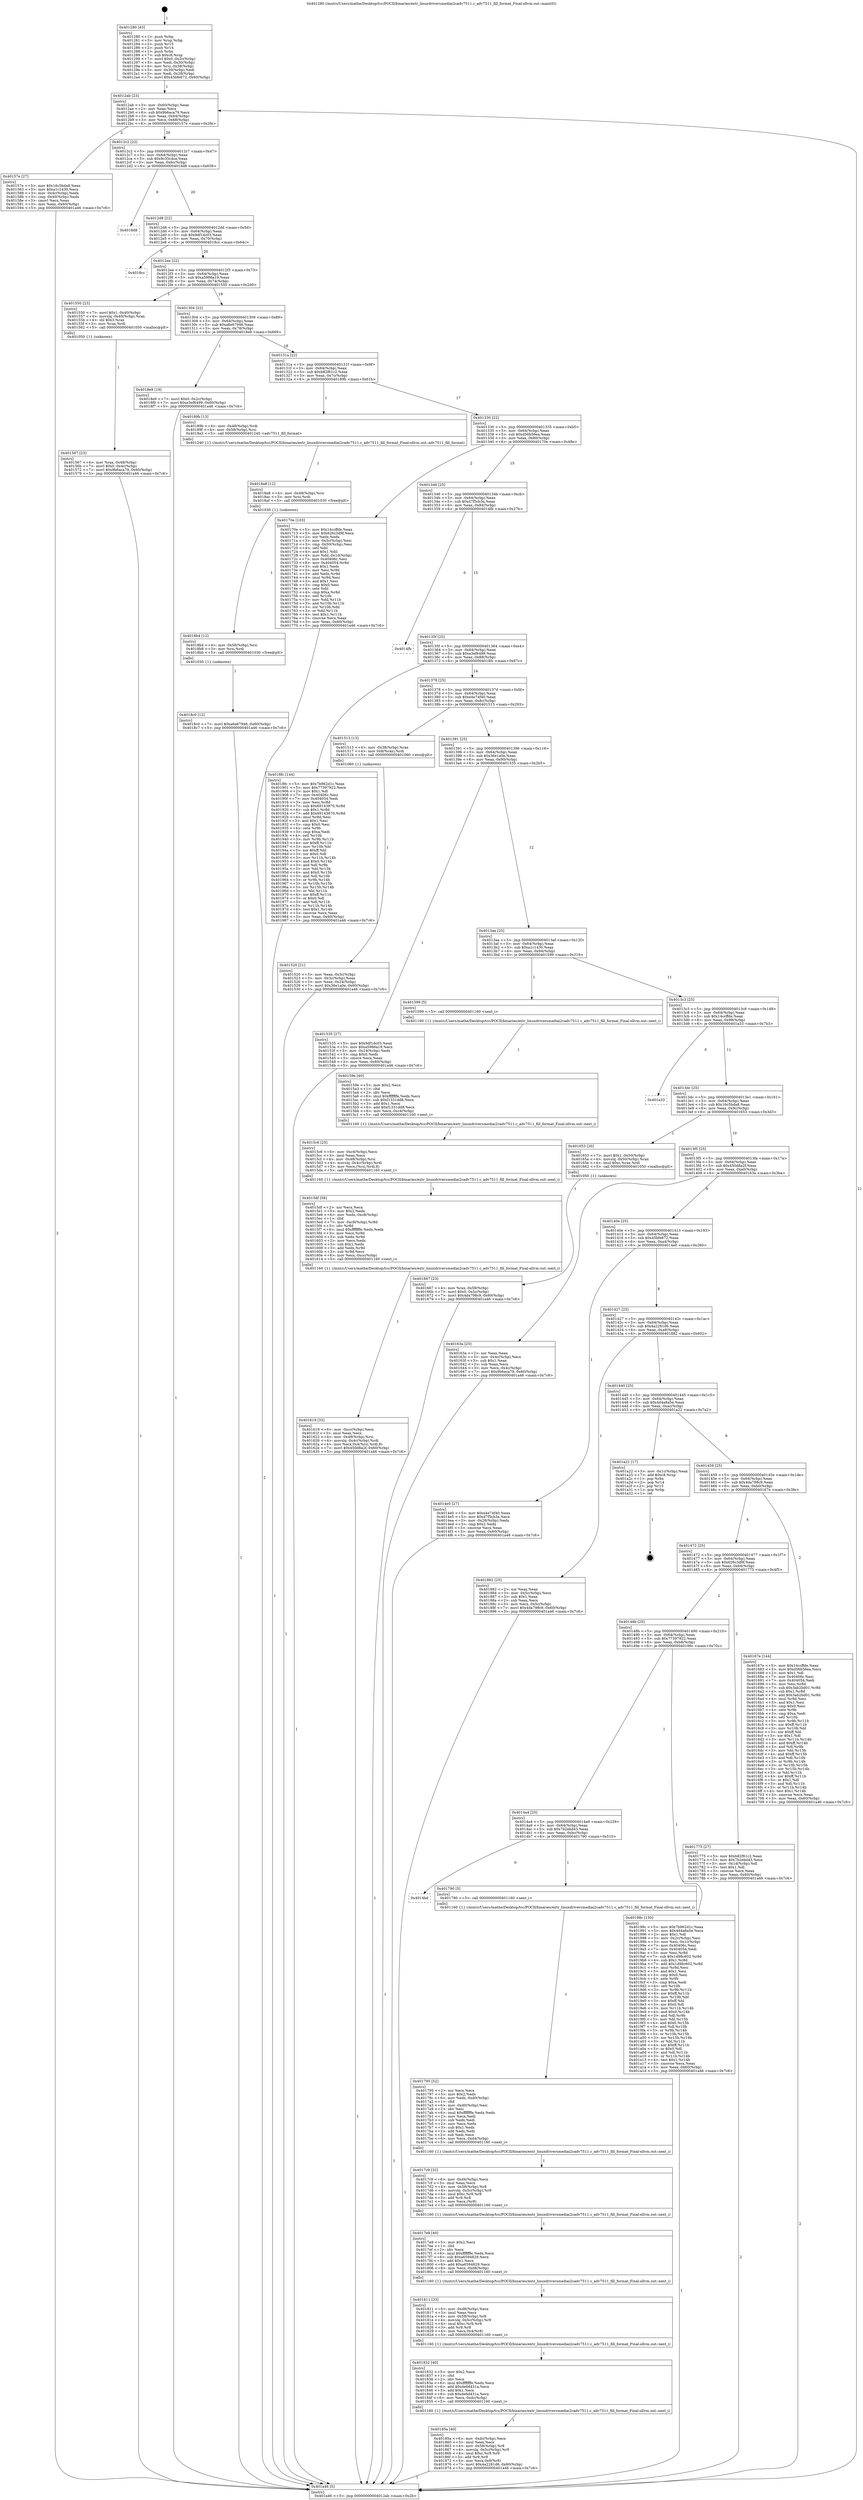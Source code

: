 digraph "0x401280" {
  label = "0x401280 (/mnt/c/Users/mathe/Desktop/tcc/POCII/binaries/extr_linuxdriversmediai2cadv7511.c_adv7511_fill_format_Final-ollvm.out::main(0))"
  labelloc = "t"
  node[shape=record]

  Entry [label="",width=0.3,height=0.3,shape=circle,fillcolor=black,style=filled]
  "0x4012ab" [label="{
     0x4012ab [23]\l
     | [instrs]\l
     &nbsp;&nbsp;0x4012ab \<+3\>: mov -0x60(%rbp),%eax\l
     &nbsp;&nbsp;0x4012ae \<+2\>: mov %eax,%ecx\l
     &nbsp;&nbsp;0x4012b0 \<+6\>: sub $0x9b6aca79,%ecx\l
     &nbsp;&nbsp;0x4012b6 \<+3\>: mov %eax,-0x64(%rbp)\l
     &nbsp;&nbsp;0x4012b9 \<+3\>: mov %ecx,-0x68(%rbp)\l
     &nbsp;&nbsp;0x4012bc \<+6\>: je 000000000040157e \<main+0x2fe\>\l
  }"]
  "0x40157e" [label="{
     0x40157e [27]\l
     | [instrs]\l
     &nbsp;&nbsp;0x40157e \<+5\>: mov $0x16c5bda8,%eax\l
     &nbsp;&nbsp;0x401583 \<+5\>: mov $0xa1c1430,%ecx\l
     &nbsp;&nbsp;0x401588 \<+3\>: mov -0x4c(%rbp),%edx\l
     &nbsp;&nbsp;0x40158b \<+3\>: cmp -0x40(%rbp),%edx\l
     &nbsp;&nbsp;0x40158e \<+3\>: cmovl %ecx,%eax\l
     &nbsp;&nbsp;0x401591 \<+3\>: mov %eax,-0x60(%rbp)\l
     &nbsp;&nbsp;0x401594 \<+5\>: jmp 0000000000401a46 \<main+0x7c6\>\l
  }"]
  "0x4012c2" [label="{
     0x4012c2 [22]\l
     | [instrs]\l
     &nbsp;&nbsp;0x4012c2 \<+5\>: jmp 00000000004012c7 \<main+0x47\>\l
     &nbsp;&nbsp;0x4012c7 \<+3\>: mov -0x64(%rbp),%eax\l
     &nbsp;&nbsp;0x4012ca \<+5\>: sub $0x9c35c4ca,%eax\l
     &nbsp;&nbsp;0x4012cf \<+3\>: mov %eax,-0x6c(%rbp)\l
     &nbsp;&nbsp;0x4012d2 \<+6\>: je 00000000004018d8 \<main+0x658\>\l
  }"]
  Exit [label="",width=0.3,height=0.3,shape=circle,fillcolor=black,style=filled,peripheries=2]
  "0x4018d8" [label="{
     0x4018d8\l
  }", style=dashed]
  "0x4012d8" [label="{
     0x4012d8 [22]\l
     | [instrs]\l
     &nbsp;&nbsp;0x4012d8 \<+5\>: jmp 00000000004012dd \<main+0x5d\>\l
     &nbsp;&nbsp;0x4012dd \<+3\>: mov -0x64(%rbp),%eax\l
     &nbsp;&nbsp;0x4012e0 \<+5\>: sub $0x9df1dc03,%eax\l
     &nbsp;&nbsp;0x4012e5 \<+3\>: mov %eax,-0x70(%rbp)\l
     &nbsp;&nbsp;0x4012e8 \<+6\>: je 00000000004018cc \<main+0x64c\>\l
  }"]
  "0x4018c0" [label="{
     0x4018c0 [12]\l
     | [instrs]\l
     &nbsp;&nbsp;0x4018c0 \<+7\>: movl $0xa6e67946,-0x60(%rbp)\l
     &nbsp;&nbsp;0x4018c7 \<+5\>: jmp 0000000000401a46 \<main+0x7c6\>\l
  }"]
  "0x4018cc" [label="{
     0x4018cc\l
  }", style=dashed]
  "0x4012ee" [label="{
     0x4012ee [22]\l
     | [instrs]\l
     &nbsp;&nbsp;0x4012ee \<+5\>: jmp 00000000004012f3 \<main+0x73\>\l
     &nbsp;&nbsp;0x4012f3 \<+3\>: mov -0x64(%rbp),%eax\l
     &nbsp;&nbsp;0x4012f6 \<+5\>: sub $0xa5986a19,%eax\l
     &nbsp;&nbsp;0x4012fb \<+3\>: mov %eax,-0x74(%rbp)\l
     &nbsp;&nbsp;0x4012fe \<+6\>: je 0000000000401550 \<main+0x2d0\>\l
  }"]
  "0x4018b4" [label="{
     0x4018b4 [12]\l
     | [instrs]\l
     &nbsp;&nbsp;0x4018b4 \<+4\>: mov -0x58(%rbp),%rsi\l
     &nbsp;&nbsp;0x4018b8 \<+3\>: mov %rsi,%rdi\l
     &nbsp;&nbsp;0x4018bb \<+5\>: call 0000000000401030 \<free@plt\>\l
     | [calls]\l
     &nbsp;&nbsp;0x401030 \{1\} (unknown)\l
  }"]
  "0x401550" [label="{
     0x401550 [23]\l
     | [instrs]\l
     &nbsp;&nbsp;0x401550 \<+7\>: movl $0x1,-0x40(%rbp)\l
     &nbsp;&nbsp;0x401557 \<+4\>: movslq -0x40(%rbp),%rax\l
     &nbsp;&nbsp;0x40155b \<+4\>: shl $0x3,%rax\l
     &nbsp;&nbsp;0x40155f \<+3\>: mov %rax,%rdi\l
     &nbsp;&nbsp;0x401562 \<+5\>: call 0000000000401050 \<malloc@plt\>\l
     | [calls]\l
     &nbsp;&nbsp;0x401050 \{1\} (unknown)\l
  }"]
  "0x401304" [label="{
     0x401304 [22]\l
     | [instrs]\l
     &nbsp;&nbsp;0x401304 \<+5\>: jmp 0000000000401309 \<main+0x89\>\l
     &nbsp;&nbsp;0x401309 \<+3\>: mov -0x64(%rbp),%eax\l
     &nbsp;&nbsp;0x40130c \<+5\>: sub $0xa6e67946,%eax\l
     &nbsp;&nbsp;0x401311 \<+3\>: mov %eax,-0x78(%rbp)\l
     &nbsp;&nbsp;0x401314 \<+6\>: je 00000000004018e9 \<main+0x669\>\l
  }"]
  "0x4018a8" [label="{
     0x4018a8 [12]\l
     | [instrs]\l
     &nbsp;&nbsp;0x4018a8 \<+4\>: mov -0x48(%rbp),%rsi\l
     &nbsp;&nbsp;0x4018ac \<+3\>: mov %rsi,%rdi\l
     &nbsp;&nbsp;0x4018af \<+5\>: call 0000000000401030 \<free@plt\>\l
     | [calls]\l
     &nbsp;&nbsp;0x401030 \{1\} (unknown)\l
  }"]
  "0x4018e9" [label="{
     0x4018e9 [19]\l
     | [instrs]\l
     &nbsp;&nbsp;0x4018e9 \<+7\>: movl $0x0,-0x2c(%rbp)\l
     &nbsp;&nbsp;0x4018f0 \<+7\>: movl $0xe3ef6499,-0x60(%rbp)\l
     &nbsp;&nbsp;0x4018f7 \<+5\>: jmp 0000000000401a46 \<main+0x7c6\>\l
  }"]
  "0x40131a" [label="{
     0x40131a [22]\l
     | [instrs]\l
     &nbsp;&nbsp;0x40131a \<+5\>: jmp 000000000040131f \<main+0x9f\>\l
     &nbsp;&nbsp;0x40131f \<+3\>: mov -0x64(%rbp),%eax\l
     &nbsp;&nbsp;0x401322 \<+5\>: sub $0xb82f61c2,%eax\l
     &nbsp;&nbsp;0x401327 \<+3\>: mov %eax,-0x7c(%rbp)\l
     &nbsp;&nbsp;0x40132a \<+6\>: je 000000000040189b \<main+0x61b\>\l
  }"]
  "0x40185a" [label="{
     0x40185a [40]\l
     | [instrs]\l
     &nbsp;&nbsp;0x40185a \<+6\>: mov -0xdc(%rbp),%ecx\l
     &nbsp;&nbsp;0x401860 \<+3\>: imul %eax,%ecx\l
     &nbsp;&nbsp;0x401863 \<+4\>: mov -0x58(%rbp),%r8\l
     &nbsp;&nbsp;0x401867 \<+4\>: movslq -0x5c(%rbp),%r9\l
     &nbsp;&nbsp;0x40186b \<+4\>: imul $0xc,%r9,%r9\l
     &nbsp;&nbsp;0x40186f \<+3\>: add %r9,%r8\l
     &nbsp;&nbsp;0x401872 \<+4\>: mov %ecx,0x8(%r8)\l
     &nbsp;&nbsp;0x401876 \<+7\>: movl $0x4a2281d6,-0x60(%rbp)\l
     &nbsp;&nbsp;0x40187d \<+5\>: jmp 0000000000401a46 \<main+0x7c6\>\l
  }"]
  "0x40189b" [label="{
     0x40189b [13]\l
     | [instrs]\l
     &nbsp;&nbsp;0x40189b \<+4\>: mov -0x48(%rbp),%rdi\l
     &nbsp;&nbsp;0x40189f \<+4\>: mov -0x58(%rbp),%rsi\l
     &nbsp;&nbsp;0x4018a3 \<+5\>: call 0000000000401240 \<adv7511_fill_format\>\l
     | [calls]\l
     &nbsp;&nbsp;0x401240 \{1\} (/mnt/c/Users/mathe/Desktop/tcc/POCII/binaries/extr_linuxdriversmediai2cadv7511.c_adv7511_fill_format_Final-ollvm.out::adv7511_fill_format)\l
  }"]
  "0x401330" [label="{
     0x401330 [22]\l
     | [instrs]\l
     &nbsp;&nbsp;0x401330 \<+5\>: jmp 0000000000401335 \<main+0xb5\>\l
     &nbsp;&nbsp;0x401335 \<+3\>: mov -0x64(%rbp),%eax\l
     &nbsp;&nbsp;0x401338 \<+5\>: sub $0xd56b56ea,%eax\l
     &nbsp;&nbsp;0x40133d \<+3\>: mov %eax,-0x80(%rbp)\l
     &nbsp;&nbsp;0x401340 \<+6\>: je 000000000040170e \<main+0x48e\>\l
  }"]
  "0x401832" [label="{
     0x401832 [40]\l
     | [instrs]\l
     &nbsp;&nbsp;0x401832 \<+5\>: mov $0x2,%ecx\l
     &nbsp;&nbsp;0x401837 \<+1\>: cltd\l
     &nbsp;&nbsp;0x401838 \<+2\>: idiv %ecx\l
     &nbsp;&nbsp;0x40183a \<+6\>: imul $0xfffffffe,%edx,%ecx\l
     &nbsp;&nbsp;0x401840 \<+6\>: add $0xde6d431a,%ecx\l
     &nbsp;&nbsp;0x401846 \<+3\>: add $0x1,%ecx\l
     &nbsp;&nbsp;0x401849 \<+6\>: sub $0xde6d431a,%ecx\l
     &nbsp;&nbsp;0x40184f \<+6\>: mov %ecx,-0xdc(%rbp)\l
     &nbsp;&nbsp;0x401855 \<+5\>: call 0000000000401160 \<next_i\>\l
     | [calls]\l
     &nbsp;&nbsp;0x401160 \{1\} (/mnt/c/Users/mathe/Desktop/tcc/POCII/binaries/extr_linuxdriversmediai2cadv7511.c_adv7511_fill_format_Final-ollvm.out::next_i)\l
  }"]
  "0x40170e" [label="{
     0x40170e [103]\l
     | [instrs]\l
     &nbsp;&nbsp;0x40170e \<+5\>: mov $0x14ccffde,%eax\l
     &nbsp;&nbsp;0x401713 \<+5\>: mov $0x626c3d9f,%ecx\l
     &nbsp;&nbsp;0x401718 \<+2\>: xor %edx,%edx\l
     &nbsp;&nbsp;0x40171a \<+3\>: mov -0x5c(%rbp),%esi\l
     &nbsp;&nbsp;0x40171d \<+3\>: cmp -0x50(%rbp),%esi\l
     &nbsp;&nbsp;0x401720 \<+4\>: setl %dil\l
     &nbsp;&nbsp;0x401724 \<+4\>: and $0x1,%dil\l
     &nbsp;&nbsp;0x401728 \<+4\>: mov %dil,-0x1d(%rbp)\l
     &nbsp;&nbsp;0x40172c \<+7\>: mov 0x40406c,%esi\l
     &nbsp;&nbsp;0x401733 \<+8\>: mov 0x404054,%r8d\l
     &nbsp;&nbsp;0x40173b \<+3\>: sub $0x1,%edx\l
     &nbsp;&nbsp;0x40173e \<+3\>: mov %esi,%r9d\l
     &nbsp;&nbsp;0x401741 \<+3\>: add %edx,%r9d\l
     &nbsp;&nbsp;0x401744 \<+4\>: imul %r9d,%esi\l
     &nbsp;&nbsp;0x401748 \<+3\>: and $0x1,%esi\l
     &nbsp;&nbsp;0x40174b \<+3\>: cmp $0x0,%esi\l
     &nbsp;&nbsp;0x40174e \<+4\>: sete %dil\l
     &nbsp;&nbsp;0x401752 \<+4\>: cmp $0xa,%r8d\l
     &nbsp;&nbsp;0x401756 \<+4\>: setl %r10b\l
     &nbsp;&nbsp;0x40175a \<+3\>: mov %dil,%r11b\l
     &nbsp;&nbsp;0x40175d \<+3\>: and %r10b,%r11b\l
     &nbsp;&nbsp;0x401760 \<+3\>: xor %r10b,%dil\l
     &nbsp;&nbsp;0x401763 \<+3\>: or %dil,%r11b\l
     &nbsp;&nbsp;0x401766 \<+4\>: test $0x1,%r11b\l
     &nbsp;&nbsp;0x40176a \<+3\>: cmovne %ecx,%eax\l
     &nbsp;&nbsp;0x40176d \<+3\>: mov %eax,-0x60(%rbp)\l
     &nbsp;&nbsp;0x401770 \<+5\>: jmp 0000000000401a46 \<main+0x7c6\>\l
  }"]
  "0x401346" [label="{
     0x401346 [25]\l
     | [instrs]\l
     &nbsp;&nbsp;0x401346 \<+5\>: jmp 000000000040134b \<main+0xcb\>\l
     &nbsp;&nbsp;0x40134b \<+3\>: mov -0x64(%rbp),%eax\l
     &nbsp;&nbsp;0x40134e \<+5\>: sub $0xd7f5cb3a,%eax\l
     &nbsp;&nbsp;0x401353 \<+6\>: mov %eax,-0x84(%rbp)\l
     &nbsp;&nbsp;0x401359 \<+6\>: je 00000000004014fb \<main+0x27b\>\l
  }"]
  "0x401811" [label="{
     0x401811 [33]\l
     | [instrs]\l
     &nbsp;&nbsp;0x401811 \<+6\>: mov -0xd8(%rbp),%ecx\l
     &nbsp;&nbsp;0x401817 \<+3\>: imul %eax,%ecx\l
     &nbsp;&nbsp;0x40181a \<+4\>: mov -0x58(%rbp),%r8\l
     &nbsp;&nbsp;0x40181e \<+4\>: movslq -0x5c(%rbp),%r9\l
     &nbsp;&nbsp;0x401822 \<+4\>: imul $0xc,%r9,%r9\l
     &nbsp;&nbsp;0x401826 \<+3\>: add %r9,%r8\l
     &nbsp;&nbsp;0x401829 \<+4\>: mov %ecx,0x4(%r8)\l
     &nbsp;&nbsp;0x40182d \<+5\>: call 0000000000401160 \<next_i\>\l
     | [calls]\l
     &nbsp;&nbsp;0x401160 \{1\} (/mnt/c/Users/mathe/Desktop/tcc/POCII/binaries/extr_linuxdriversmediai2cadv7511.c_adv7511_fill_format_Final-ollvm.out::next_i)\l
  }"]
  "0x4014fb" [label="{
     0x4014fb\l
  }", style=dashed]
  "0x40135f" [label="{
     0x40135f [25]\l
     | [instrs]\l
     &nbsp;&nbsp;0x40135f \<+5\>: jmp 0000000000401364 \<main+0xe4\>\l
     &nbsp;&nbsp;0x401364 \<+3\>: mov -0x64(%rbp),%eax\l
     &nbsp;&nbsp;0x401367 \<+5\>: sub $0xe3ef6499,%eax\l
     &nbsp;&nbsp;0x40136c \<+6\>: mov %eax,-0x88(%rbp)\l
     &nbsp;&nbsp;0x401372 \<+6\>: je 00000000004018fc \<main+0x67c\>\l
  }"]
  "0x4017e9" [label="{
     0x4017e9 [40]\l
     | [instrs]\l
     &nbsp;&nbsp;0x4017e9 \<+5\>: mov $0x2,%ecx\l
     &nbsp;&nbsp;0x4017ee \<+1\>: cltd\l
     &nbsp;&nbsp;0x4017ef \<+2\>: idiv %ecx\l
     &nbsp;&nbsp;0x4017f1 \<+6\>: imul $0xfffffffe,%edx,%ecx\l
     &nbsp;&nbsp;0x4017f7 \<+6\>: sub $0xa6594829,%ecx\l
     &nbsp;&nbsp;0x4017fd \<+3\>: add $0x1,%ecx\l
     &nbsp;&nbsp;0x401800 \<+6\>: add $0xa6594829,%ecx\l
     &nbsp;&nbsp;0x401806 \<+6\>: mov %ecx,-0xd8(%rbp)\l
     &nbsp;&nbsp;0x40180c \<+5\>: call 0000000000401160 \<next_i\>\l
     | [calls]\l
     &nbsp;&nbsp;0x401160 \{1\} (/mnt/c/Users/mathe/Desktop/tcc/POCII/binaries/extr_linuxdriversmediai2cadv7511.c_adv7511_fill_format_Final-ollvm.out::next_i)\l
  }"]
  "0x4018fc" [label="{
     0x4018fc [144]\l
     | [instrs]\l
     &nbsp;&nbsp;0x4018fc \<+5\>: mov $0x7b962d1c,%eax\l
     &nbsp;&nbsp;0x401901 \<+5\>: mov $0x77397922,%ecx\l
     &nbsp;&nbsp;0x401906 \<+2\>: mov $0x1,%dl\l
     &nbsp;&nbsp;0x401908 \<+7\>: mov 0x40406c,%esi\l
     &nbsp;&nbsp;0x40190f \<+7\>: mov 0x404054,%edi\l
     &nbsp;&nbsp;0x401916 \<+3\>: mov %esi,%r8d\l
     &nbsp;&nbsp;0x401919 \<+7\>: sub $0x69143870,%r8d\l
     &nbsp;&nbsp;0x401920 \<+4\>: sub $0x1,%r8d\l
     &nbsp;&nbsp;0x401924 \<+7\>: add $0x69143870,%r8d\l
     &nbsp;&nbsp;0x40192b \<+4\>: imul %r8d,%esi\l
     &nbsp;&nbsp;0x40192f \<+3\>: and $0x1,%esi\l
     &nbsp;&nbsp;0x401932 \<+3\>: cmp $0x0,%esi\l
     &nbsp;&nbsp;0x401935 \<+4\>: sete %r9b\l
     &nbsp;&nbsp;0x401939 \<+3\>: cmp $0xa,%edi\l
     &nbsp;&nbsp;0x40193c \<+4\>: setl %r10b\l
     &nbsp;&nbsp;0x401940 \<+3\>: mov %r9b,%r11b\l
     &nbsp;&nbsp;0x401943 \<+4\>: xor $0xff,%r11b\l
     &nbsp;&nbsp;0x401947 \<+3\>: mov %r10b,%bl\l
     &nbsp;&nbsp;0x40194a \<+3\>: xor $0xff,%bl\l
     &nbsp;&nbsp;0x40194d \<+3\>: xor $0x0,%dl\l
     &nbsp;&nbsp;0x401950 \<+3\>: mov %r11b,%r14b\l
     &nbsp;&nbsp;0x401953 \<+4\>: and $0x0,%r14b\l
     &nbsp;&nbsp;0x401957 \<+3\>: and %dl,%r9b\l
     &nbsp;&nbsp;0x40195a \<+3\>: mov %bl,%r15b\l
     &nbsp;&nbsp;0x40195d \<+4\>: and $0x0,%r15b\l
     &nbsp;&nbsp;0x401961 \<+3\>: and %dl,%r10b\l
     &nbsp;&nbsp;0x401964 \<+3\>: or %r9b,%r14b\l
     &nbsp;&nbsp;0x401967 \<+3\>: or %r10b,%r15b\l
     &nbsp;&nbsp;0x40196a \<+3\>: xor %r15b,%r14b\l
     &nbsp;&nbsp;0x40196d \<+3\>: or %bl,%r11b\l
     &nbsp;&nbsp;0x401970 \<+4\>: xor $0xff,%r11b\l
     &nbsp;&nbsp;0x401974 \<+3\>: or $0x0,%dl\l
     &nbsp;&nbsp;0x401977 \<+3\>: and %dl,%r11b\l
     &nbsp;&nbsp;0x40197a \<+3\>: or %r11b,%r14b\l
     &nbsp;&nbsp;0x40197d \<+4\>: test $0x1,%r14b\l
     &nbsp;&nbsp;0x401981 \<+3\>: cmovne %ecx,%eax\l
     &nbsp;&nbsp;0x401984 \<+3\>: mov %eax,-0x60(%rbp)\l
     &nbsp;&nbsp;0x401987 \<+5\>: jmp 0000000000401a46 \<main+0x7c6\>\l
  }"]
  "0x401378" [label="{
     0x401378 [25]\l
     | [instrs]\l
     &nbsp;&nbsp;0x401378 \<+5\>: jmp 000000000040137d \<main+0xfd\>\l
     &nbsp;&nbsp;0x40137d \<+3\>: mov -0x64(%rbp),%eax\l
     &nbsp;&nbsp;0x401380 \<+5\>: sub $0xe4e74f40,%eax\l
     &nbsp;&nbsp;0x401385 \<+6\>: mov %eax,-0x8c(%rbp)\l
     &nbsp;&nbsp;0x40138b \<+6\>: je 0000000000401513 \<main+0x293\>\l
  }"]
  "0x4017c9" [label="{
     0x4017c9 [32]\l
     | [instrs]\l
     &nbsp;&nbsp;0x4017c9 \<+6\>: mov -0xd4(%rbp),%ecx\l
     &nbsp;&nbsp;0x4017cf \<+3\>: imul %eax,%ecx\l
     &nbsp;&nbsp;0x4017d2 \<+4\>: mov -0x58(%rbp),%r8\l
     &nbsp;&nbsp;0x4017d6 \<+4\>: movslq -0x5c(%rbp),%r9\l
     &nbsp;&nbsp;0x4017da \<+4\>: imul $0xc,%r9,%r9\l
     &nbsp;&nbsp;0x4017de \<+3\>: add %r9,%r8\l
     &nbsp;&nbsp;0x4017e1 \<+3\>: mov %ecx,(%r8)\l
     &nbsp;&nbsp;0x4017e4 \<+5\>: call 0000000000401160 \<next_i\>\l
     | [calls]\l
     &nbsp;&nbsp;0x401160 \{1\} (/mnt/c/Users/mathe/Desktop/tcc/POCII/binaries/extr_linuxdriversmediai2cadv7511.c_adv7511_fill_format_Final-ollvm.out::next_i)\l
  }"]
  "0x401513" [label="{
     0x401513 [13]\l
     | [instrs]\l
     &nbsp;&nbsp;0x401513 \<+4\>: mov -0x38(%rbp),%rax\l
     &nbsp;&nbsp;0x401517 \<+4\>: mov 0x8(%rax),%rdi\l
     &nbsp;&nbsp;0x40151b \<+5\>: call 0000000000401060 \<atoi@plt\>\l
     | [calls]\l
     &nbsp;&nbsp;0x401060 \{1\} (unknown)\l
  }"]
  "0x401391" [label="{
     0x401391 [25]\l
     | [instrs]\l
     &nbsp;&nbsp;0x401391 \<+5\>: jmp 0000000000401396 \<main+0x116\>\l
     &nbsp;&nbsp;0x401396 \<+3\>: mov -0x64(%rbp),%eax\l
     &nbsp;&nbsp;0x401399 \<+5\>: sub $0x36e1a0e,%eax\l
     &nbsp;&nbsp;0x40139e \<+6\>: mov %eax,-0x90(%rbp)\l
     &nbsp;&nbsp;0x4013a4 \<+6\>: je 0000000000401535 \<main+0x2b5\>\l
  }"]
  "0x401795" [label="{
     0x401795 [52]\l
     | [instrs]\l
     &nbsp;&nbsp;0x401795 \<+2\>: xor %ecx,%ecx\l
     &nbsp;&nbsp;0x401797 \<+5\>: mov $0x2,%edx\l
     &nbsp;&nbsp;0x40179c \<+6\>: mov %edx,-0xd0(%rbp)\l
     &nbsp;&nbsp;0x4017a2 \<+1\>: cltd\l
     &nbsp;&nbsp;0x4017a3 \<+6\>: mov -0xd0(%rbp),%esi\l
     &nbsp;&nbsp;0x4017a9 \<+2\>: idiv %esi\l
     &nbsp;&nbsp;0x4017ab \<+6\>: imul $0xfffffffe,%edx,%edx\l
     &nbsp;&nbsp;0x4017b1 \<+2\>: mov %ecx,%edi\l
     &nbsp;&nbsp;0x4017b3 \<+2\>: sub %edx,%edi\l
     &nbsp;&nbsp;0x4017b5 \<+2\>: mov %ecx,%edx\l
     &nbsp;&nbsp;0x4017b7 \<+3\>: sub $0x1,%edx\l
     &nbsp;&nbsp;0x4017ba \<+2\>: add %edx,%edi\l
     &nbsp;&nbsp;0x4017bc \<+2\>: sub %edi,%ecx\l
     &nbsp;&nbsp;0x4017be \<+6\>: mov %ecx,-0xd4(%rbp)\l
     &nbsp;&nbsp;0x4017c4 \<+5\>: call 0000000000401160 \<next_i\>\l
     | [calls]\l
     &nbsp;&nbsp;0x401160 \{1\} (/mnt/c/Users/mathe/Desktop/tcc/POCII/binaries/extr_linuxdriversmediai2cadv7511.c_adv7511_fill_format_Final-ollvm.out::next_i)\l
  }"]
  "0x401535" [label="{
     0x401535 [27]\l
     | [instrs]\l
     &nbsp;&nbsp;0x401535 \<+5\>: mov $0x9df1dc03,%eax\l
     &nbsp;&nbsp;0x40153a \<+5\>: mov $0xa5986a19,%ecx\l
     &nbsp;&nbsp;0x40153f \<+3\>: mov -0x24(%rbp),%edx\l
     &nbsp;&nbsp;0x401542 \<+3\>: cmp $0x0,%edx\l
     &nbsp;&nbsp;0x401545 \<+3\>: cmove %ecx,%eax\l
     &nbsp;&nbsp;0x401548 \<+3\>: mov %eax,-0x60(%rbp)\l
     &nbsp;&nbsp;0x40154b \<+5\>: jmp 0000000000401a46 \<main+0x7c6\>\l
  }"]
  "0x4013aa" [label="{
     0x4013aa [25]\l
     | [instrs]\l
     &nbsp;&nbsp;0x4013aa \<+5\>: jmp 00000000004013af \<main+0x12f\>\l
     &nbsp;&nbsp;0x4013af \<+3\>: mov -0x64(%rbp),%eax\l
     &nbsp;&nbsp;0x4013b2 \<+5\>: sub $0xa1c1430,%eax\l
     &nbsp;&nbsp;0x4013b7 \<+6\>: mov %eax,-0x94(%rbp)\l
     &nbsp;&nbsp;0x4013bd \<+6\>: je 0000000000401599 \<main+0x319\>\l
  }"]
  "0x4014bd" [label="{
     0x4014bd\l
  }", style=dashed]
  "0x401599" [label="{
     0x401599 [5]\l
     | [instrs]\l
     &nbsp;&nbsp;0x401599 \<+5\>: call 0000000000401160 \<next_i\>\l
     | [calls]\l
     &nbsp;&nbsp;0x401160 \{1\} (/mnt/c/Users/mathe/Desktop/tcc/POCII/binaries/extr_linuxdriversmediai2cadv7511.c_adv7511_fill_format_Final-ollvm.out::next_i)\l
  }"]
  "0x4013c3" [label="{
     0x4013c3 [25]\l
     | [instrs]\l
     &nbsp;&nbsp;0x4013c3 \<+5\>: jmp 00000000004013c8 \<main+0x148\>\l
     &nbsp;&nbsp;0x4013c8 \<+3\>: mov -0x64(%rbp),%eax\l
     &nbsp;&nbsp;0x4013cb \<+5\>: sub $0x14ccffde,%eax\l
     &nbsp;&nbsp;0x4013d0 \<+6\>: mov %eax,-0x98(%rbp)\l
     &nbsp;&nbsp;0x4013d6 \<+6\>: je 0000000000401a33 \<main+0x7b3\>\l
  }"]
  "0x401790" [label="{
     0x401790 [5]\l
     | [instrs]\l
     &nbsp;&nbsp;0x401790 \<+5\>: call 0000000000401160 \<next_i\>\l
     | [calls]\l
     &nbsp;&nbsp;0x401160 \{1\} (/mnt/c/Users/mathe/Desktop/tcc/POCII/binaries/extr_linuxdriversmediai2cadv7511.c_adv7511_fill_format_Final-ollvm.out::next_i)\l
  }"]
  "0x401a33" [label="{
     0x401a33\l
  }", style=dashed]
  "0x4013dc" [label="{
     0x4013dc [25]\l
     | [instrs]\l
     &nbsp;&nbsp;0x4013dc \<+5\>: jmp 00000000004013e1 \<main+0x161\>\l
     &nbsp;&nbsp;0x4013e1 \<+3\>: mov -0x64(%rbp),%eax\l
     &nbsp;&nbsp;0x4013e4 \<+5\>: sub $0x16c5bda8,%eax\l
     &nbsp;&nbsp;0x4013e9 \<+6\>: mov %eax,-0x9c(%rbp)\l
     &nbsp;&nbsp;0x4013ef \<+6\>: je 0000000000401653 \<main+0x3d3\>\l
  }"]
  "0x4014a4" [label="{
     0x4014a4 [25]\l
     | [instrs]\l
     &nbsp;&nbsp;0x4014a4 \<+5\>: jmp 00000000004014a9 \<main+0x229\>\l
     &nbsp;&nbsp;0x4014a9 \<+3\>: mov -0x64(%rbp),%eax\l
     &nbsp;&nbsp;0x4014ac \<+5\>: sub $0x7b2ebd43,%eax\l
     &nbsp;&nbsp;0x4014b1 \<+6\>: mov %eax,-0xbc(%rbp)\l
     &nbsp;&nbsp;0x4014b7 \<+6\>: je 0000000000401790 \<main+0x510\>\l
  }"]
  "0x401653" [label="{
     0x401653 [20]\l
     | [instrs]\l
     &nbsp;&nbsp;0x401653 \<+7\>: movl $0x1,-0x50(%rbp)\l
     &nbsp;&nbsp;0x40165a \<+4\>: movslq -0x50(%rbp),%rax\l
     &nbsp;&nbsp;0x40165e \<+4\>: imul $0xc,%rax,%rdi\l
     &nbsp;&nbsp;0x401662 \<+5\>: call 0000000000401050 \<malloc@plt\>\l
     | [calls]\l
     &nbsp;&nbsp;0x401050 \{1\} (unknown)\l
  }"]
  "0x4013f5" [label="{
     0x4013f5 [25]\l
     | [instrs]\l
     &nbsp;&nbsp;0x4013f5 \<+5\>: jmp 00000000004013fa \<main+0x17a\>\l
     &nbsp;&nbsp;0x4013fa \<+3\>: mov -0x64(%rbp),%eax\l
     &nbsp;&nbsp;0x4013fd \<+5\>: sub $0x450d8a2f,%eax\l
     &nbsp;&nbsp;0x401402 \<+6\>: mov %eax,-0xa0(%rbp)\l
     &nbsp;&nbsp;0x401408 \<+6\>: je 000000000040163a \<main+0x3ba\>\l
  }"]
  "0x40198c" [label="{
     0x40198c [150]\l
     | [instrs]\l
     &nbsp;&nbsp;0x40198c \<+5\>: mov $0x7b962d1c,%eax\l
     &nbsp;&nbsp;0x401991 \<+5\>: mov $0x4d4a8a5e,%ecx\l
     &nbsp;&nbsp;0x401996 \<+2\>: mov $0x1,%dl\l
     &nbsp;&nbsp;0x401998 \<+3\>: mov -0x2c(%rbp),%esi\l
     &nbsp;&nbsp;0x40199b \<+3\>: mov %esi,-0x1c(%rbp)\l
     &nbsp;&nbsp;0x40199e \<+7\>: mov 0x40406c,%esi\l
     &nbsp;&nbsp;0x4019a5 \<+7\>: mov 0x404054,%edi\l
     &nbsp;&nbsp;0x4019ac \<+3\>: mov %esi,%r8d\l
     &nbsp;&nbsp;0x4019af \<+7\>: sub $0x1d98c602,%r8d\l
     &nbsp;&nbsp;0x4019b6 \<+4\>: sub $0x1,%r8d\l
     &nbsp;&nbsp;0x4019ba \<+7\>: add $0x1d98c602,%r8d\l
     &nbsp;&nbsp;0x4019c1 \<+4\>: imul %r8d,%esi\l
     &nbsp;&nbsp;0x4019c5 \<+3\>: and $0x1,%esi\l
     &nbsp;&nbsp;0x4019c8 \<+3\>: cmp $0x0,%esi\l
     &nbsp;&nbsp;0x4019cb \<+4\>: sete %r9b\l
     &nbsp;&nbsp;0x4019cf \<+3\>: cmp $0xa,%edi\l
     &nbsp;&nbsp;0x4019d2 \<+4\>: setl %r10b\l
     &nbsp;&nbsp;0x4019d6 \<+3\>: mov %r9b,%r11b\l
     &nbsp;&nbsp;0x4019d9 \<+4\>: xor $0xff,%r11b\l
     &nbsp;&nbsp;0x4019dd \<+3\>: mov %r10b,%bl\l
     &nbsp;&nbsp;0x4019e0 \<+3\>: xor $0xff,%bl\l
     &nbsp;&nbsp;0x4019e3 \<+3\>: xor $0x0,%dl\l
     &nbsp;&nbsp;0x4019e6 \<+3\>: mov %r11b,%r14b\l
     &nbsp;&nbsp;0x4019e9 \<+4\>: and $0x0,%r14b\l
     &nbsp;&nbsp;0x4019ed \<+3\>: and %dl,%r9b\l
     &nbsp;&nbsp;0x4019f0 \<+3\>: mov %bl,%r15b\l
     &nbsp;&nbsp;0x4019f3 \<+4\>: and $0x0,%r15b\l
     &nbsp;&nbsp;0x4019f7 \<+3\>: and %dl,%r10b\l
     &nbsp;&nbsp;0x4019fa \<+3\>: or %r9b,%r14b\l
     &nbsp;&nbsp;0x4019fd \<+3\>: or %r10b,%r15b\l
     &nbsp;&nbsp;0x401a00 \<+3\>: xor %r15b,%r14b\l
     &nbsp;&nbsp;0x401a03 \<+3\>: or %bl,%r11b\l
     &nbsp;&nbsp;0x401a06 \<+4\>: xor $0xff,%r11b\l
     &nbsp;&nbsp;0x401a0a \<+3\>: or $0x0,%dl\l
     &nbsp;&nbsp;0x401a0d \<+3\>: and %dl,%r11b\l
     &nbsp;&nbsp;0x401a10 \<+3\>: or %r11b,%r14b\l
     &nbsp;&nbsp;0x401a13 \<+4\>: test $0x1,%r14b\l
     &nbsp;&nbsp;0x401a17 \<+3\>: cmovne %ecx,%eax\l
     &nbsp;&nbsp;0x401a1a \<+3\>: mov %eax,-0x60(%rbp)\l
     &nbsp;&nbsp;0x401a1d \<+5\>: jmp 0000000000401a46 \<main+0x7c6\>\l
  }"]
  "0x40163a" [label="{
     0x40163a [25]\l
     | [instrs]\l
     &nbsp;&nbsp;0x40163a \<+2\>: xor %eax,%eax\l
     &nbsp;&nbsp;0x40163c \<+3\>: mov -0x4c(%rbp),%ecx\l
     &nbsp;&nbsp;0x40163f \<+3\>: sub $0x1,%eax\l
     &nbsp;&nbsp;0x401642 \<+2\>: sub %eax,%ecx\l
     &nbsp;&nbsp;0x401644 \<+3\>: mov %ecx,-0x4c(%rbp)\l
     &nbsp;&nbsp;0x401647 \<+7\>: movl $0x9b6aca79,-0x60(%rbp)\l
     &nbsp;&nbsp;0x40164e \<+5\>: jmp 0000000000401a46 \<main+0x7c6\>\l
  }"]
  "0x40140e" [label="{
     0x40140e [25]\l
     | [instrs]\l
     &nbsp;&nbsp;0x40140e \<+5\>: jmp 0000000000401413 \<main+0x193\>\l
     &nbsp;&nbsp;0x401413 \<+3\>: mov -0x64(%rbp),%eax\l
     &nbsp;&nbsp;0x401416 \<+5\>: sub $0x45bfe672,%eax\l
     &nbsp;&nbsp;0x40141b \<+6\>: mov %eax,-0xa4(%rbp)\l
     &nbsp;&nbsp;0x401421 \<+6\>: je 00000000004014e0 \<main+0x260\>\l
  }"]
  "0x40148b" [label="{
     0x40148b [25]\l
     | [instrs]\l
     &nbsp;&nbsp;0x40148b \<+5\>: jmp 0000000000401490 \<main+0x210\>\l
     &nbsp;&nbsp;0x401490 \<+3\>: mov -0x64(%rbp),%eax\l
     &nbsp;&nbsp;0x401493 \<+5\>: sub $0x77397922,%eax\l
     &nbsp;&nbsp;0x401498 \<+6\>: mov %eax,-0xb8(%rbp)\l
     &nbsp;&nbsp;0x40149e \<+6\>: je 000000000040198c \<main+0x70c\>\l
  }"]
  "0x4014e0" [label="{
     0x4014e0 [27]\l
     | [instrs]\l
     &nbsp;&nbsp;0x4014e0 \<+5\>: mov $0xe4e74f40,%eax\l
     &nbsp;&nbsp;0x4014e5 \<+5\>: mov $0xd7f5cb3a,%ecx\l
     &nbsp;&nbsp;0x4014ea \<+3\>: mov -0x28(%rbp),%edx\l
     &nbsp;&nbsp;0x4014ed \<+3\>: cmp $0x2,%edx\l
     &nbsp;&nbsp;0x4014f0 \<+3\>: cmovne %ecx,%eax\l
     &nbsp;&nbsp;0x4014f3 \<+3\>: mov %eax,-0x60(%rbp)\l
     &nbsp;&nbsp;0x4014f6 \<+5\>: jmp 0000000000401a46 \<main+0x7c6\>\l
  }"]
  "0x401427" [label="{
     0x401427 [25]\l
     | [instrs]\l
     &nbsp;&nbsp;0x401427 \<+5\>: jmp 000000000040142c \<main+0x1ac\>\l
     &nbsp;&nbsp;0x40142c \<+3\>: mov -0x64(%rbp),%eax\l
     &nbsp;&nbsp;0x40142f \<+5\>: sub $0x4a2281d6,%eax\l
     &nbsp;&nbsp;0x401434 \<+6\>: mov %eax,-0xa8(%rbp)\l
     &nbsp;&nbsp;0x40143a \<+6\>: je 0000000000401882 \<main+0x602\>\l
  }"]
  "0x401a46" [label="{
     0x401a46 [5]\l
     | [instrs]\l
     &nbsp;&nbsp;0x401a46 \<+5\>: jmp 00000000004012ab \<main+0x2b\>\l
  }"]
  "0x401280" [label="{
     0x401280 [43]\l
     | [instrs]\l
     &nbsp;&nbsp;0x401280 \<+1\>: push %rbp\l
     &nbsp;&nbsp;0x401281 \<+3\>: mov %rsp,%rbp\l
     &nbsp;&nbsp;0x401284 \<+2\>: push %r15\l
     &nbsp;&nbsp;0x401286 \<+2\>: push %r14\l
     &nbsp;&nbsp;0x401288 \<+1\>: push %rbx\l
     &nbsp;&nbsp;0x401289 \<+7\>: sub $0xc8,%rsp\l
     &nbsp;&nbsp;0x401290 \<+7\>: movl $0x0,-0x2c(%rbp)\l
     &nbsp;&nbsp;0x401297 \<+3\>: mov %edi,-0x30(%rbp)\l
     &nbsp;&nbsp;0x40129a \<+4\>: mov %rsi,-0x38(%rbp)\l
     &nbsp;&nbsp;0x40129e \<+3\>: mov -0x30(%rbp),%edi\l
     &nbsp;&nbsp;0x4012a1 \<+3\>: mov %edi,-0x28(%rbp)\l
     &nbsp;&nbsp;0x4012a4 \<+7\>: movl $0x45bfe672,-0x60(%rbp)\l
  }"]
  "0x401520" [label="{
     0x401520 [21]\l
     | [instrs]\l
     &nbsp;&nbsp;0x401520 \<+3\>: mov %eax,-0x3c(%rbp)\l
     &nbsp;&nbsp;0x401523 \<+3\>: mov -0x3c(%rbp),%eax\l
     &nbsp;&nbsp;0x401526 \<+3\>: mov %eax,-0x24(%rbp)\l
     &nbsp;&nbsp;0x401529 \<+7\>: movl $0x36e1a0e,-0x60(%rbp)\l
     &nbsp;&nbsp;0x401530 \<+5\>: jmp 0000000000401a46 \<main+0x7c6\>\l
  }"]
  "0x401567" [label="{
     0x401567 [23]\l
     | [instrs]\l
     &nbsp;&nbsp;0x401567 \<+4\>: mov %rax,-0x48(%rbp)\l
     &nbsp;&nbsp;0x40156b \<+7\>: movl $0x0,-0x4c(%rbp)\l
     &nbsp;&nbsp;0x401572 \<+7\>: movl $0x9b6aca79,-0x60(%rbp)\l
     &nbsp;&nbsp;0x401579 \<+5\>: jmp 0000000000401a46 \<main+0x7c6\>\l
  }"]
  "0x40159e" [label="{
     0x40159e [40]\l
     | [instrs]\l
     &nbsp;&nbsp;0x40159e \<+5\>: mov $0x2,%ecx\l
     &nbsp;&nbsp;0x4015a3 \<+1\>: cltd\l
     &nbsp;&nbsp;0x4015a4 \<+2\>: idiv %ecx\l
     &nbsp;&nbsp;0x4015a6 \<+6\>: imul $0xfffffffe,%edx,%ecx\l
     &nbsp;&nbsp;0x4015ac \<+6\>: sub $0xf1331dd8,%ecx\l
     &nbsp;&nbsp;0x4015b2 \<+3\>: add $0x1,%ecx\l
     &nbsp;&nbsp;0x4015b5 \<+6\>: add $0xf1331dd8,%ecx\l
     &nbsp;&nbsp;0x4015bb \<+6\>: mov %ecx,-0xc4(%rbp)\l
     &nbsp;&nbsp;0x4015c1 \<+5\>: call 0000000000401160 \<next_i\>\l
     | [calls]\l
     &nbsp;&nbsp;0x401160 \{1\} (/mnt/c/Users/mathe/Desktop/tcc/POCII/binaries/extr_linuxdriversmediai2cadv7511.c_adv7511_fill_format_Final-ollvm.out::next_i)\l
  }"]
  "0x4015c6" [label="{
     0x4015c6 [25]\l
     | [instrs]\l
     &nbsp;&nbsp;0x4015c6 \<+6\>: mov -0xc4(%rbp),%ecx\l
     &nbsp;&nbsp;0x4015cc \<+3\>: imul %eax,%ecx\l
     &nbsp;&nbsp;0x4015cf \<+4\>: mov -0x48(%rbp),%rsi\l
     &nbsp;&nbsp;0x4015d3 \<+4\>: movslq -0x4c(%rbp),%rdi\l
     &nbsp;&nbsp;0x4015d7 \<+3\>: mov %ecx,(%rsi,%rdi,8)\l
     &nbsp;&nbsp;0x4015da \<+5\>: call 0000000000401160 \<next_i\>\l
     | [calls]\l
     &nbsp;&nbsp;0x401160 \{1\} (/mnt/c/Users/mathe/Desktop/tcc/POCII/binaries/extr_linuxdriversmediai2cadv7511.c_adv7511_fill_format_Final-ollvm.out::next_i)\l
  }"]
  "0x4015df" [label="{
     0x4015df [58]\l
     | [instrs]\l
     &nbsp;&nbsp;0x4015df \<+2\>: xor %ecx,%ecx\l
     &nbsp;&nbsp;0x4015e1 \<+5\>: mov $0x2,%edx\l
     &nbsp;&nbsp;0x4015e6 \<+6\>: mov %edx,-0xc8(%rbp)\l
     &nbsp;&nbsp;0x4015ec \<+1\>: cltd\l
     &nbsp;&nbsp;0x4015ed \<+7\>: mov -0xc8(%rbp),%r8d\l
     &nbsp;&nbsp;0x4015f4 \<+3\>: idiv %r8d\l
     &nbsp;&nbsp;0x4015f7 \<+6\>: imul $0xfffffffe,%edx,%edx\l
     &nbsp;&nbsp;0x4015fd \<+3\>: mov %ecx,%r9d\l
     &nbsp;&nbsp;0x401600 \<+3\>: sub %edx,%r9d\l
     &nbsp;&nbsp;0x401603 \<+2\>: mov %ecx,%edx\l
     &nbsp;&nbsp;0x401605 \<+3\>: sub $0x1,%edx\l
     &nbsp;&nbsp;0x401608 \<+3\>: add %edx,%r9d\l
     &nbsp;&nbsp;0x40160b \<+3\>: sub %r9d,%ecx\l
     &nbsp;&nbsp;0x40160e \<+6\>: mov %ecx,-0xcc(%rbp)\l
     &nbsp;&nbsp;0x401614 \<+5\>: call 0000000000401160 \<next_i\>\l
     | [calls]\l
     &nbsp;&nbsp;0x401160 \{1\} (/mnt/c/Users/mathe/Desktop/tcc/POCII/binaries/extr_linuxdriversmediai2cadv7511.c_adv7511_fill_format_Final-ollvm.out::next_i)\l
  }"]
  "0x401619" [label="{
     0x401619 [33]\l
     | [instrs]\l
     &nbsp;&nbsp;0x401619 \<+6\>: mov -0xcc(%rbp),%ecx\l
     &nbsp;&nbsp;0x40161f \<+3\>: imul %eax,%ecx\l
     &nbsp;&nbsp;0x401622 \<+4\>: mov -0x48(%rbp),%rsi\l
     &nbsp;&nbsp;0x401626 \<+4\>: movslq -0x4c(%rbp),%rdi\l
     &nbsp;&nbsp;0x40162a \<+4\>: mov %ecx,0x4(%rsi,%rdi,8)\l
     &nbsp;&nbsp;0x40162e \<+7\>: movl $0x450d8a2f,-0x60(%rbp)\l
     &nbsp;&nbsp;0x401635 \<+5\>: jmp 0000000000401a46 \<main+0x7c6\>\l
  }"]
  "0x401667" [label="{
     0x401667 [23]\l
     | [instrs]\l
     &nbsp;&nbsp;0x401667 \<+4\>: mov %rax,-0x58(%rbp)\l
     &nbsp;&nbsp;0x40166b \<+7\>: movl $0x0,-0x5c(%rbp)\l
     &nbsp;&nbsp;0x401672 \<+7\>: movl $0x4da798c9,-0x60(%rbp)\l
     &nbsp;&nbsp;0x401679 \<+5\>: jmp 0000000000401a46 \<main+0x7c6\>\l
  }"]
  "0x401775" [label="{
     0x401775 [27]\l
     | [instrs]\l
     &nbsp;&nbsp;0x401775 \<+5\>: mov $0xb82f61c2,%eax\l
     &nbsp;&nbsp;0x40177a \<+5\>: mov $0x7b2ebd43,%ecx\l
     &nbsp;&nbsp;0x40177f \<+3\>: mov -0x1d(%rbp),%dl\l
     &nbsp;&nbsp;0x401782 \<+3\>: test $0x1,%dl\l
     &nbsp;&nbsp;0x401785 \<+3\>: cmovne %ecx,%eax\l
     &nbsp;&nbsp;0x401788 \<+3\>: mov %eax,-0x60(%rbp)\l
     &nbsp;&nbsp;0x40178b \<+5\>: jmp 0000000000401a46 \<main+0x7c6\>\l
  }"]
  "0x401882" [label="{
     0x401882 [25]\l
     | [instrs]\l
     &nbsp;&nbsp;0x401882 \<+2\>: xor %eax,%eax\l
     &nbsp;&nbsp;0x401884 \<+3\>: mov -0x5c(%rbp),%ecx\l
     &nbsp;&nbsp;0x401887 \<+3\>: sub $0x1,%eax\l
     &nbsp;&nbsp;0x40188a \<+2\>: sub %eax,%ecx\l
     &nbsp;&nbsp;0x40188c \<+3\>: mov %ecx,-0x5c(%rbp)\l
     &nbsp;&nbsp;0x40188f \<+7\>: movl $0x4da798c9,-0x60(%rbp)\l
     &nbsp;&nbsp;0x401896 \<+5\>: jmp 0000000000401a46 \<main+0x7c6\>\l
  }"]
  "0x401440" [label="{
     0x401440 [25]\l
     | [instrs]\l
     &nbsp;&nbsp;0x401440 \<+5\>: jmp 0000000000401445 \<main+0x1c5\>\l
     &nbsp;&nbsp;0x401445 \<+3\>: mov -0x64(%rbp),%eax\l
     &nbsp;&nbsp;0x401448 \<+5\>: sub $0x4d4a8a5e,%eax\l
     &nbsp;&nbsp;0x40144d \<+6\>: mov %eax,-0xac(%rbp)\l
     &nbsp;&nbsp;0x401453 \<+6\>: je 0000000000401a22 \<main+0x7a2\>\l
  }"]
  "0x401472" [label="{
     0x401472 [25]\l
     | [instrs]\l
     &nbsp;&nbsp;0x401472 \<+5\>: jmp 0000000000401477 \<main+0x1f7\>\l
     &nbsp;&nbsp;0x401477 \<+3\>: mov -0x64(%rbp),%eax\l
     &nbsp;&nbsp;0x40147a \<+5\>: sub $0x626c3d9f,%eax\l
     &nbsp;&nbsp;0x40147f \<+6\>: mov %eax,-0xb4(%rbp)\l
     &nbsp;&nbsp;0x401485 \<+6\>: je 0000000000401775 \<main+0x4f5\>\l
  }"]
  "0x401a22" [label="{
     0x401a22 [17]\l
     | [instrs]\l
     &nbsp;&nbsp;0x401a22 \<+3\>: mov -0x1c(%rbp),%eax\l
     &nbsp;&nbsp;0x401a25 \<+7\>: add $0xc8,%rsp\l
     &nbsp;&nbsp;0x401a2c \<+1\>: pop %rbx\l
     &nbsp;&nbsp;0x401a2d \<+2\>: pop %r14\l
     &nbsp;&nbsp;0x401a2f \<+2\>: pop %r15\l
     &nbsp;&nbsp;0x401a31 \<+1\>: pop %rbp\l
     &nbsp;&nbsp;0x401a32 \<+1\>: ret\l
  }"]
  "0x401459" [label="{
     0x401459 [25]\l
     | [instrs]\l
     &nbsp;&nbsp;0x401459 \<+5\>: jmp 000000000040145e \<main+0x1de\>\l
     &nbsp;&nbsp;0x40145e \<+3\>: mov -0x64(%rbp),%eax\l
     &nbsp;&nbsp;0x401461 \<+5\>: sub $0x4da798c9,%eax\l
     &nbsp;&nbsp;0x401466 \<+6\>: mov %eax,-0xb0(%rbp)\l
     &nbsp;&nbsp;0x40146c \<+6\>: je 000000000040167e \<main+0x3fe\>\l
  }"]
  "0x40167e" [label="{
     0x40167e [144]\l
     | [instrs]\l
     &nbsp;&nbsp;0x40167e \<+5\>: mov $0x14ccffde,%eax\l
     &nbsp;&nbsp;0x401683 \<+5\>: mov $0xd56b56ea,%ecx\l
     &nbsp;&nbsp;0x401688 \<+2\>: mov $0x1,%dl\l
     &nbsp;&nbsp;0x40168a \<+7\>: mov 0x40406c,%esi\l
     &nbsp;&nbsp;0x401691 \<+7\>: mov 0x404054,%edi\l
     &nbsp;&nbsp;0x401698 \<+3\>: mov %esi,%r8d\l
     &nbsp;&nbsp;0x40169b \<+7\>: sub $0x3ab2bd01,%r8d\l
     &nbsp;&nbsp;0x4016a2 \<+4\>: sub $0x1,%r8d\l
     &nbsp;&nbsp;0x4016a6 \<+7\>: add $0x3ab2bd01,%r8d\l
     &nbsp;&nbsp;0x4016ad \<+4\>: imul %r8d,%esi\l
     &nbsp;&nbsp;0x4016b1 \<+3\>: and $0x1,%esi\l
     &nbsp;&nbsp;0x4016b4 \<+3\>: cmp $0x0,%esi\l
     &nbsp;&nbsp;0x4016b7 \<+4\>: sete %r9b\l
     &nbsp;&nbsp;0x4016bb \<+3\>: cmp $0xa,%edi\l
     &nbsp;&nbsp;0x4016be \<+4\>: setl %r10b\l
     &nbsp;&nbsp;0x4016c2 \<+3\>: mov %r9b,%r11b\l
     &nbsp;&nbsp;0x4016c5 \<+4\>: xor $0xff,%r11b\l
     &nbsp;&nbsp;0x4016c9 \<+3\>: mov %r10b,%bl\l
     &nbsp;&nbsp;0x4016cc \<+3\>: xor $0xff,%bl\l
     &nbsp;&nbsp;0x4016cf \<+3\>: xor $0x1,%dl\l
     &nbsp;&nbsp;0x4016d2 \<+3\>: mov %r11b,%r14b\l
     &nbsp;&nbsp;0x4016d5 \<+4\>: and $0xff,%r14b\l
     &nbsp;&nbsp;0x4016d9 \<+3\>: and %dl,%r9b\l
     &nbsp;&nbsp;0x4016dc \<+3\>: mov %bl,%r15b\l
     &nbsp;&nbsp;0x4016df \<+4\>: and $0xff,%r15b\l
     &nbsp;&nbsp;0x4016e3 \<+3\>: and %dl,%r10b\l
     &nbsp;&nbsp;0x4016e6 \<+3\>: or %r9b,%r14b\l
     &nbsp;&nbsp;0x4016e9 \<+3\>: or %r10b,%r15b\l
     &nbsp;&nbsp;0x4016ec \<+3\>: xor %r15b,%r14b\l
     &nbsp;&nbsp;0x4016ef \<+3\>: or %bl,%r11b\l
     &nbsp;&nbsp;0x4016f2 \<+4\>: xor $0xff,%r11b\l
     &nbsp;&nbsp;0x4016f6 \<+3\>: or $0x1,%dl\l
     &nbsp;&nbsp;0x4016f9 \<+3\>: and %dl,%r11b\l
     &nbsp;&nbsp;0x4016fc \<+3\>: or %r11b,%r14b\l
     &nbsp;&nbsp;0x4016ff \<+4\>: test $0x1,%r14b\l
     &nbsp;&nbsp;0x401703 \<+3\>: cmovne %ecx,%eax\l
     &nbsp;&nbsp;0x401706 \<+3\>: mov %eax,-0x60(%rbp)\l
     &nbsp;&nbsp;0x401709 \<+5\>: jmp 0000000000401a46 \<main+0x7c6\>\l
  }"]
  Entry -> "0x401280" [label=" 1"]
  "0x4012ab" -> "0x40157e" [label=" 2"]
  "0x4012ab" -> "0x4012c2" [label=" 20"]
  "0x401a22" -> Exit [label=" 1"]
  "0x4012c2" -> "0x4018d8" [label=" 0"]
  "0x4012c2" -> "0x4012d8" [label=" 20"]
  "0x40198c" -> "0x401a46" [label=" 1"]
  "0x4012d8" -> "0x4018cc" [label=" 0"]
  "0x4012d8" -> "0x4012ee" [label=" 20"]
  "0x4018fc" -> "0x401a46" [label=" 1"]
  "0x4012ee" -> "0x401550" [label=" 1"]
  "0x4012ee" -> "0x401304" [label=" 19"]
  "0x4018e9" -> "0x401a46" [label=" 1"]
  "0x401304" -> "0x4018e9" [label=" 1"]
  "0x401304" -> "0x40131a" [label=" 18"]
  "0x4018c0" -> "0x401a46" [label=" 1"]
  "0x40131a" -> "0x40189b" [label=" 1"]
  "0x40131a" -> "0x401330" [label=" 17"]
  "0x4018b4" -> "0x4018c0" [label=" 1"]
  "0x401330" -> "0x40170e" [label=" 2"]
  "0x401330" -> "0x401346" [label=" 15"]
  "0x4018a8" -> "0x4018b4" [label=" 1"]
  "0x401346" -> "0x4014fb" [label=" 0"]
  "0x401346" -> "0x40135f" [label=" 15"]
  "0x40189b" -> "0x4018a8" [label=" 1"]
  "0x40135f" -> "0x4018fc" [label=" 1"]
  "0x40135f" -> "0x401378" [label=" 14"]
  "0x401882" -> "0x401a46" [label=" 1"]
  "0x401378" -> "0x401513" [label=" 1"]
  "0x401378" -> "0x401391" [label=" 13"]
  "0x40185a" -> "0x401a46" [label=" 1"]
  "0x401391" -> "0x401535" [label=" 1"]
  "0x401391" -> "0x4013aa" [label=" 12"]
  "0x401832" -> "0x40185a" [label=" 1"]
  "0x4013aa" -> "0x401599" [label=" 1"]
  "0x4013aa" -> "0x4013c3" [label=" 11"]
  "0x401811" -> "0x401832" [label=" 1"]
  "0x4013c3" -> "0x401a33" [label=" 0"]
  "0x4013c3" -> "0x4013dc" [label=" 11"]
  "0x4017e9" -> "0x401811" [label=" 1"]
  "0x4013dc" -> "0x401653" [label=" 1"]
  "0x4013dc" -> "0x4013f5" [label=" 10"]
  "0x401795" -> "0x4017c9" [label=" 1"]
  "0x4013f5" -> "0x40163a" [label=" 1"]
  "0x4013f5" -> "0x40140e" [label=" 9"]
  "0x401790" -> "0x401795" [label=" 1"]
  "0x40140e" -> "0x4014e0" [label=" 1"]
  "0x40140e" -> "0x401427" [label=" 8"]
  "0x4014e0" -> "0x401a46" [label=" 1"]
  "0x401280" -> "0x4012ab" [label=" 1"]
  "0x401a46" -> "0x4012ab" [label=" 21"]
  "0x401513" -> "0x401520" [label=" 1"]
  "0x401520" -> "0x401a46" [label=" 1"]
  "0x401535" -> "0x401a46" [label=" 1"]
  "0x401550" -> "0x401567" [label=" 1"]
  "0x401567" -> "0x401a46" [label=" 1"]
  "0x40157e" -> "0x401a46" [label=" 2"]
  "0x401599" -> "0x40159e" [label=" 1"]
  "0x40159e" -> "0x4015c6" [label=" 1"]
  "0x4015c6" -> "0x4015df" [label=" 1"]
  "0x4015df" -> "0x401619" [label=" 1"]
  "0x401619" -> "0x401a46" [label=" 1"]
  "0x40163a" -> "0x401a46" [label=" 1"]
  "0x401653" -> "0x401667" [label=" 1"]
  "0x401667" -> "0x401a46" [label=" 1"]
  "0x4014a4" -> "0x401790" [label=" 1"]
  "0x401427" -> "0x401882" [label=" 1"]
  "0x401427" -> "0x401440" [label=" 7"]
  "0x4017c9" -> "0x4017e9" [label=" 1"]
  "0x401440" -> "0x401a22" [label=" 1"]
  "0x401440" -> "0x401459" [label=" 6"]
  "0x40148b" -> "0x40198c" [label=" 1"]
  "0x401459" -> "0x40167e" [label=" 2"]
  "0x401459" -> "0x401472" [label=" 4"]
  "0x40167e" -> "0x401a46" [label=" 2"]
  "0x40170e" -> "0x401a46" [label=" 2"]
  "0x40148b" -> "0x4014a4" [label=" 1"]
  "0x401472" -> "0x401775" [label=" 2"]
  "0x401472" -> "0x40148b" [label=" 2"]
  "0x401775" -> "0x401a46" [label=" 2"]
  "0x4014a4" -> "0x4014bd" [label=" 0"]
}
